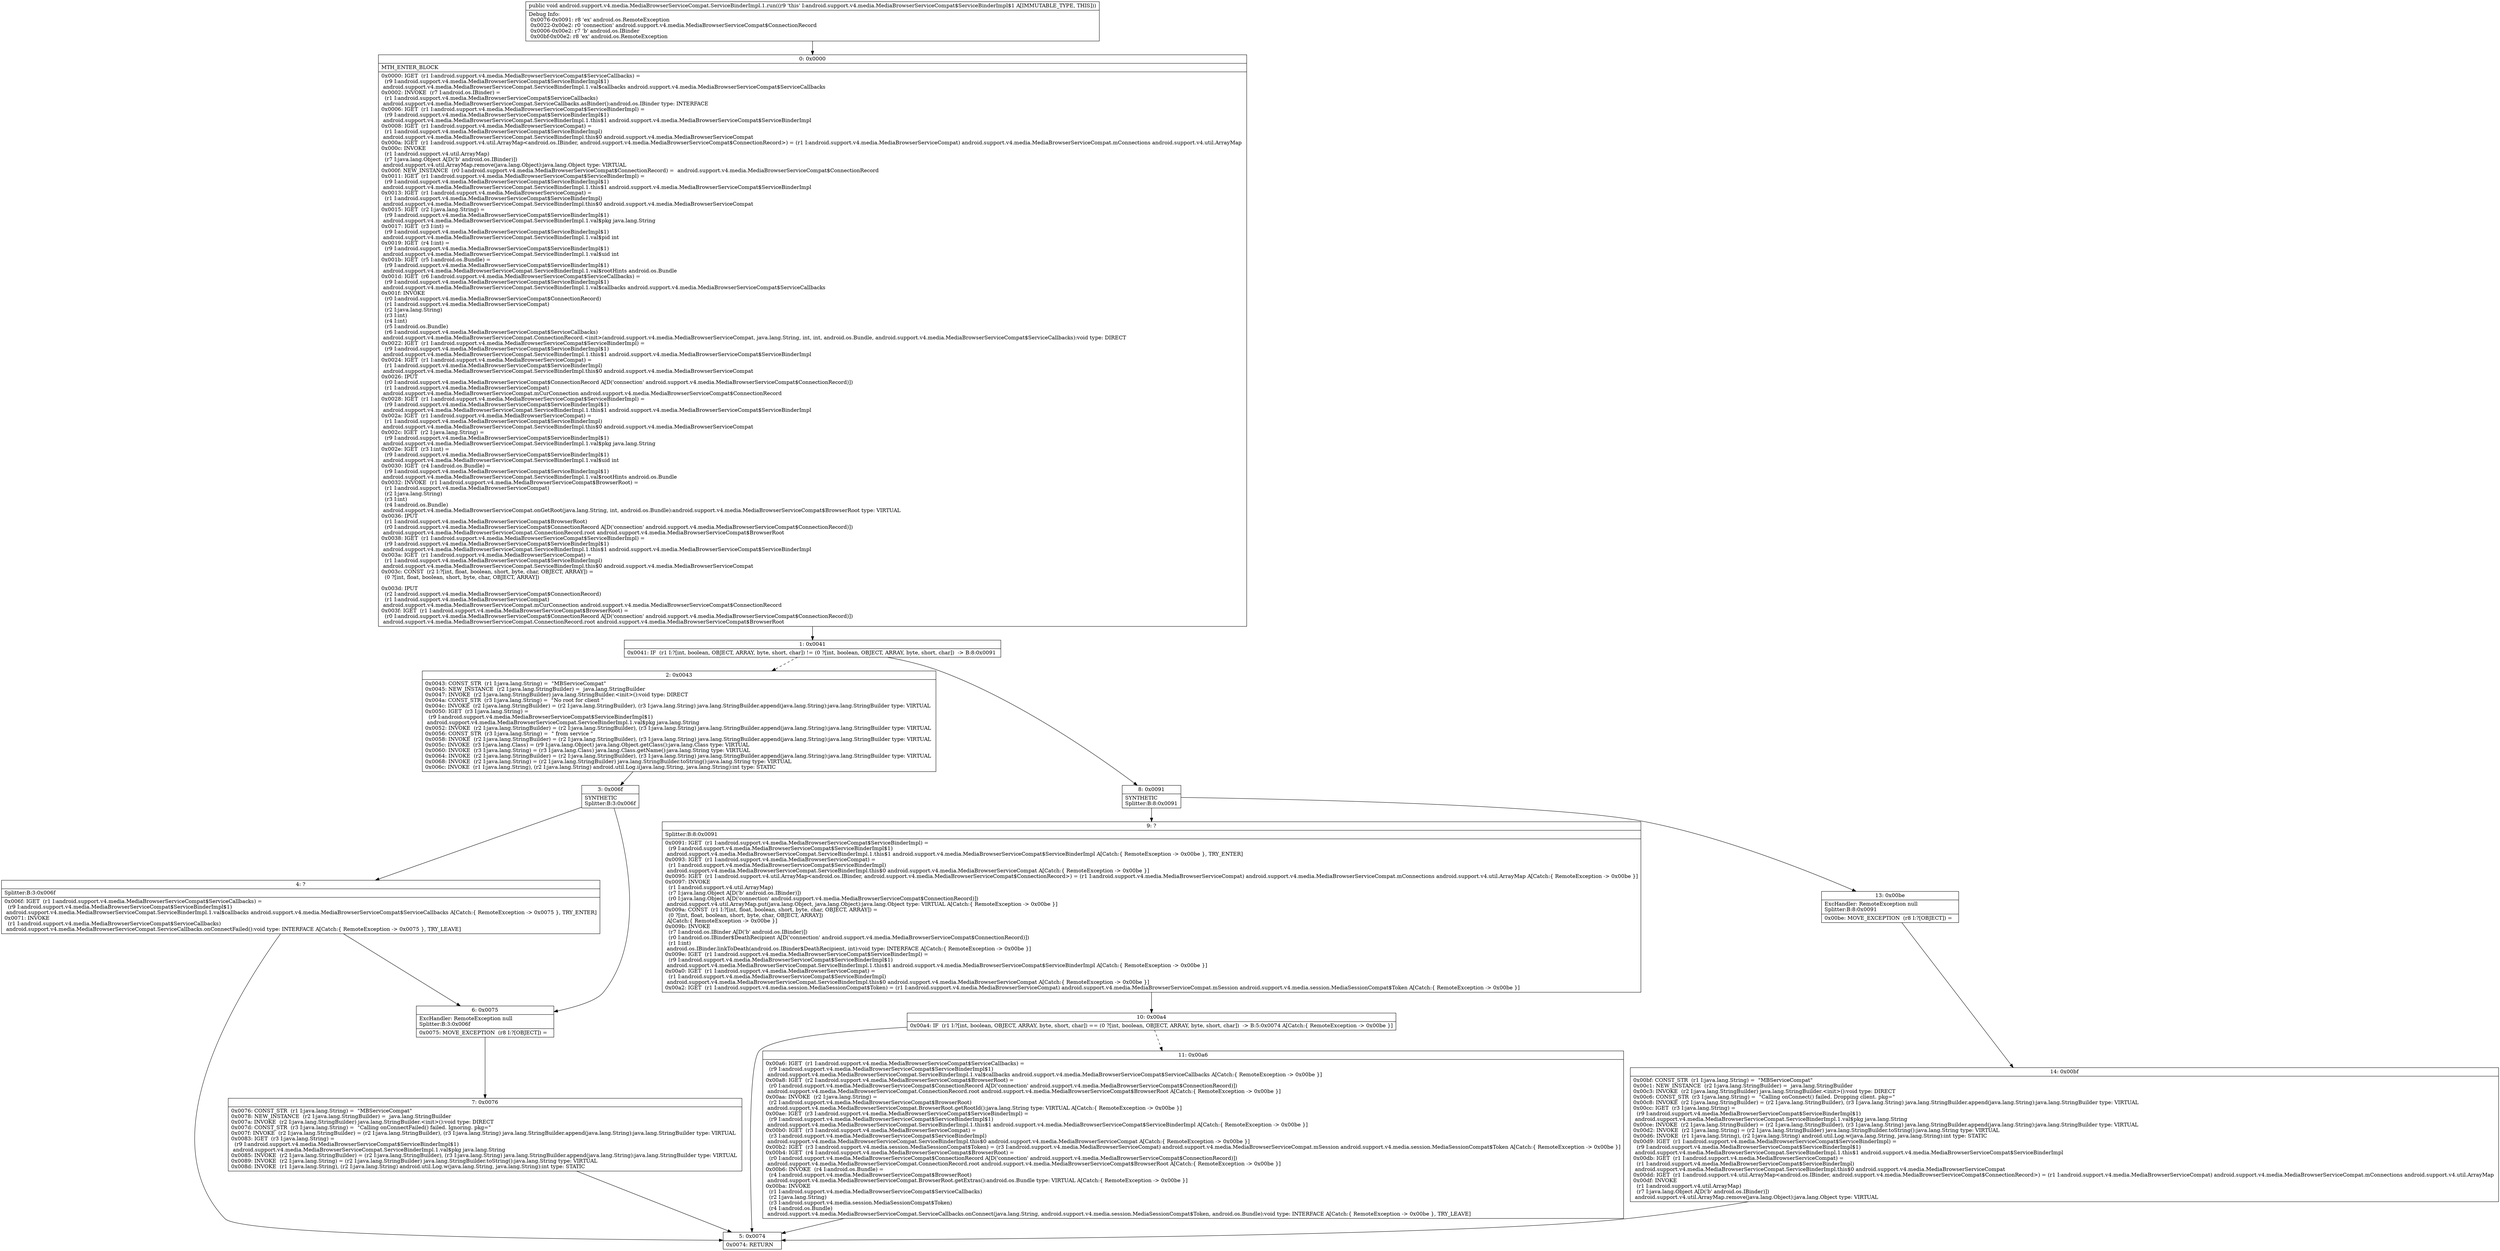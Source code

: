 digraph "CFG forandroid.support.v4.media.MediaBrowserServiceCompat.ServiceBinderImpl.1.run()V" {
Node_0 [shape=record,label="{0\:\ 0x0000|MTH_ENTER_BLOCK\l|0x0000: IGET  (r1 I:android.support.v4.media.MediaBrowserServiceCompat$ServiceCallbacks) = \l  (r9 I:android.support.v4.media.MediaBrowserServiceCompat$ServiceBinderImpl$1)\l android.support.v4.media.MediaBrowserServiceCompat.ServiceBinderImpl.1.val$callbacks android.support.v4.media.MediaBrowserServiceCompat$ServiceCallbacks \l0x0002: INVOKE  (r7 I:android.os.IBinder) = \l  (r1 I:android.support.v4.media.MediaBrowserServiceCompat$ServiceCallbacks)\l android.support.v4.media.MediaBrowserServiceCompat.ServiceCallbacks.asBinder():android.os.IBinder type: INTERFACE \l0x0006: IGET  (r1 I:android.support.v4.media.MediaBrowserServiceCompat$ServiceBinderImpl) = \l  (r9 I:android.support.v4.media.MediaBrowserServiceCompat$ServiceBinderImpl$1)\l android.support.v4.media.MediaBrowserServiceCompat.ServiceBinderImpl.1.this$1 android.support.v4.media.MediaBrowserServiceCompat$ServiceBinderImpl \l0x0008: IGET  (r1 I:android.support.v4.media.MediaBrowserServiceCompat) = \l  (r1 I:android.support.v4.media.MediaBrowserServiceCompat$ServiceBinderImpl)\l android.support.v4.media.MediaBrowserServiceCompat.ServiceBinderImpl.this$0 android.support.v4.media.MediaBrowserServiceCompat \l0x000a: IGET  (r1 I:android.support.v4.util.ArrayMap\<android.os.IBinder, android.support.v4.media.MediaBrowserServiceCompat$ConnectionRecord\>) = (r1 I:android.support.v4.media.MediaBrowserServiceCompat) android.support.v4.media.MediaBrowserServiceCompat.mConnections android.support.v4.util.ArrayMap \l0x000c: INVOKE  \l  (r1 I:android.support.v4.util.ArrayMap)\l  (r7 I:java.lang.Object A[D('b' android.os.IBinder)])\l android.support.v4.util.ArrayMap.remove(java.lang.Object):java.lang.Object type: VIRTUAL \l0x000f: NEW_INSTANCE  (r0 I:android.support.v4.media.MediaBrowserServiceCompat$ConnectionRecord) =  android.support.v4.media.MediaBrowserServiceCompat$ConnectionRecord \l0x0011: IGET  (r1 I:android.support.v4.media.MediaBrowserServiceCompat$ServiceBinderImpl) = \l  (r9 I:android.support.v4.media.MediaBrowserServiceCompat$ServiceBinderImpl$1)\l android.support.v4.media.MediaBrowserServiceCompat.ServiceBinderImpl.1.this$1 android.support.v4.media.MediaBrowserServiceCompat$ServiceBinderImpl \l0x0013: IGET  (r1 I:android.support.v4.media.MediaBrowserServiceCompat) = \l  (r1 I:android.support.v4.media.MediaBrowserServiceCompat$ServiceBinderImpl)\l android.support.v4.media.MediaBrowserServiceCompat.ServiceBinderImpl.this$0 android.support.v4.media.MediaBrowserServiceCompat \l0x0015: IGET  (r2 I:java.lang.String) = \l  (r9 I:android.support.v4.media.MediaBrowserServiceCompat$ServiceBinderImpl$1)\l android.support.v4.media.MediaBrowserServiceCompat.ServiceBinderImpl.1.val$pkg java.lang.String \l0x0017: IGET  (r3 I:int) = \l  (r9 I:android.support.v4.media.MediaBrowserServiceCompat$ServiceBinderImpl$1)\l android.support.v4.media.MediaBrowserServiceCompat.ServiceBinderImpl.1.val$pid int \l0x0019: IGET  (r4 I:int) = \l  (r9 I:android.support.v4.media.MediaBrowserServiceCompat$ServiceBinderImpl$1)\l android.support.v4.media.MediaBrowserServiceCompat.ServiceBinderImpl.1.val$uid int \l0x001b: IGET  (r5 I:android.os.Bundle) = \l  (r9 I:android.support.v4.media.MediaBrowserServiceCompat$ServiceBinderImpl$1)\l android.support.v4.media.MediaBrowserServiceCompat.ServiceBinderImpl.1.val$rootHints android.os.Bundle \l0x001d: IGET  (r6 I:android.support.v4.media.MediaBrowserServiceCompat$ServiceCallbacks) = \l  (r9 I:android.support.v4.media.MediaBrowserServiceCompat$ServiceBinderImpl$1)\l android.support.v4.media.MediaBrowserServiceCompat.ServiceBinderImpl.1.val$callbacks android.support.v4.media.MediaBrowserServiceCompat$ServiceCallbacks \l0x001f: INVOKE  \l  (r0 I:android.support.v4.media.MediaBrowserServiceCompat$ConnectionRecord)\l  (r1 I:android.support.v4.media.MediaBrowserServiceCompat)\l  (r2 I:java.lang.String)\l  (r3 I:int)\l  (r4 I:int)\l  (r5 I:android.os.Bundle)\l  (r6 I:android.support.v4.media.MediaBrowserServiceCompat$ServiceCallbacks)\l android.support.v4.media.MediaBrowserServiceCompat.ConnectionRecord.\<init\>(android.support.v4.media.MediaBrowserServiceCompat, java.lang.String, int, int, android.os.Bundle, android.support.v4.media.MediaBrowserServiceCompat$ServiceCallbacks):void type: DIRECT \l0x0022: IGET  (r1 I:android.support.v4.media.MediaBrowserServiceCompat$ServiceBinderImpl) = \l  (r9 I:android.support.v4.media.MediaBrowserServiceCompat$ServiceBinderImpl$1)\l android.support.v4.media.MediaBrowserServiceCompat.ServiceBinderImpl.1.this$1 android.support.v4.media.MediaBrowserServiceCompat$ServiceBinderImpl \l0x0024: IGET  (r1 I:android.support.v4.media.MediaBrowserServiceCompat) = \l  (r1 I:android.support.v4.media.MediaBrowserServiceCompat$ServiceBinderImpl)\l android.support.v4.media.MediaBrowserServiceCompat.ServiceBinderImpl.this$0 android.support.v4.media.MediaBrowserServiceCompat \l0x0026: IPUT  \l  (r0 I:android.support.v4.media.MediaBrowserServiceCompat$ConnectionRecord A[D('connection' android.support.v4.media.MediaBrowserServiceCompat$ConnectionRecord)])\l  (r1 I:android.support.v4.media.MediaBrowserServiceCompat)\l android.support.v4.media.MediaBrowserServiceCompat.mCurConnection android.support.v4.media.MediaBrowserServiceCompat$ConnectionRecord \l0x0028: IGET  (r1 I:android.support.v4.media.MediaBrowserServiceCompat$ServiceBinderImpl) = \l  (r9 I:android.support.v4.media.MediaBrowserServiceCompat$ServiceBinderImpl$1)\l android.support.v4.media.MediaBrowserServiceCompat.ServiceBinderImpl.1.this$1 android.support.v4.media.MediaBrowserServiceCompat$ServiceBinderImpl \l0x002a: IGET  (r1 I:android.support.v4.media.MediaBrowserServiceCompat) = \l  (r1 I:android.support.v4.media.MediaBrowserServiceCompat$ServiceBinderImpl)\l android.support.v4.media.MediaBrowserServiceCompat.ServiceBinderImpl.this$0 android.support.v4.media.MediaBrowserServiceCompat \l0x002c: IGET  (r2 I:java.lang.String) = \l  (r9 I:android.support.v4.media.MediaBrowserServiceCompat$ServiceBinderImpl$1)\l android.support.v4.media.MediaBrowserServiceCompat.ServiceBinderImpl.1.val$pkg java.lang.String \l0x002e: IGET  (r3 I:int) = \l  (r9 I:android.support.v4.media.MediaBrowserServiceCompat$ServiceBinderImpl$1)\l android.support.v4.media.MediaBrowserServiceCompat.ServiceBinderImpl.1.val$uid int \l0x0030: IGET  (r4 I:android.os.Bundle) = \l  (r9 I:android.support.v4.media.MediaBrowserServiceCompat$ServiceBinderImpl$1)\l android.support.v4.media.MediaBrowserServiceCompat.ServiceBinderImpl.1.val$rootHints android.os.Bundle \l0x0032: INVOKE  (r1 I:android.support.v4.media.MediaBrowserServiceCompat$BrowserRoot) = \l  (r1 I:android.support.v4.media.MediaBrowserServiceCompat)\l  (r2 I:java.lang.String)\l  (r3 I:int)\l  (r4 I:android.os.Bundle)\l android.support.v4.media.MediaBrowserServiceCompat.onGetRoot(java.lang.String, int, android.os.Bundle):android.support.v4.media.MediaBrowserServiceCompat$BrowserRoot type: VIRTUAL \l0x0036: IPUT  \l  (r1 I:android.support.v4.media.MediaBrowserServiceCompat$BrowserRoot)\l  (r0 I:android.support.v4.media.MediaBrowserServiceCompat$ConnectionRecord A[D('connection' android.support.v4.media.MediaBrowserServiceCompat$ConnectionRecord)])\l android.support.v4.media.MediaBrowserServiceCompat.ConnectionRecord.root android.support.v4.media.MediaBrowserServiceCompat$BrowserRoot \l0x0038: IGET  (r1 I:android.support.v4.media.MediaBrowserServiceCompat$ServiceBinderImpl) = \l  (r9 I:android.support.v4.media.MediaBrowserServiceCompat$ServiceBinderImpl$1)\l android.support.v4.media.MediaBrowserServiceCompat.ServiceBinderImpl.1.this$1 android.support.v4.media.MediaBrowserServiceCompat$ServiceBinderImpl \l0x003a: IGET  (r1 I:android.support.v4.media.MediaBrowserServiceCompat) = \l  (r1 I:android.support.v4.media.MediaBrowserServiceCompat$ServiceBinderImpl)\l android.support.v4.media.MediaBrowserServiceCompat.ServiceBinderImpl.this$0 android.support.v4.media.MediaBrowserServiceCompat \l0x003c: CONST  (r2 I:?[int, float, boolean, short, byte, char, OBJECT, ARRAY]) = \l  (0 ?[int, float, boolean, short, byte, char, OBJECT, ARRAY])\l \l0x003d: IPUT  \l  (r2 I:android.support.v4.media.MediaBrowserServiceCompat$ConnectionRecord)\l  (r1 I:android.support.v4.media.MediaBrowserServiceCompat)\l android.support.v4.media.MediaBrowserServiceCompat.mCurConnection android.support.v4.media.MediaBrowserServiceCompat$ConnectionRecord \l0x003f: IGET  (r1 I:android.support.v4.media.MediaBrowserServiceCompat$BrowserRoot) = \l  (r0 I:android.support.v4.media.MediaBrowserServiceCompat$ConnectionRecord A[D('connection' android.support.v4.media.MediaBrowserServiceCompat$ConnectionRecord)])\l android.support.v4.media.MediaBrowserServiceCompat.ConnectionRecord.root android.support.v4.media.MediaBrowserServiceCompat$BrowserRoot \l}"];
Node_1 [shape=record,label="{1\:\ 0x0041|0x0041: IF  (r1 I:?[int, boolean, OBJECT, ARRAY, byte, short, char]) != (0 ?[int, boolean, OBJECT, ARRAY, byte, short, char])  \-\> B:8:0x0091 \l}"];
Node_2 [shape=record,label="{2\:\ 0x0043|0x0043: CONST_STR  (r1 I:java.lang.String) =  \"MBServiceCompat\" \l0x0045: NEW_INSTANCE  (r2 I:java.lang.StringBuilder) =  java.lang.StringBuilder \l0x0047: INVOKE  (r2 I:java.lang.StringBuilder) java.lang.StringBuilder.\<init\>():void type: DIRECT \l0x004a: CONST_STR  (r3 I:java.lang.String) =  \"No root for client \" \l0x004c: INVOKE  (r2 I:java.lang.StringBuilder) = (r2 I:java.lang.StringBuilder), (r3 I:java.lang.String) java.lang.StringBuilder.append(java.lang.String):java.lang.StringBuilder type: VIRTUAL \l0x0050: IGET  (r3 I:java.lang.String) = \l  (r9 I:android.support.v4.media.MediaBrowserServiceCompat$ServiceBinderImpl$1)\l android.support.v4.media.MediaBrowserServiceCompat.ServiceBinderImpl.1.val$pkg java.lang.String \l0x0052: INVOKE  (r2 I:java.lang.StringBuilder) = (r2 I:java.lang.StringBuilder), (r3 I:java.lang.String) java.lang.StringBuilder.append(java.lang.String):java.lang.StringBuilder type: VIRTUAL \l0x0056: CONST_STR  (r3 I:java.lang.String) =  \" from service \" \l0x0058: INVOKE  (r2 I:java.lang.StringBuilder) = (r2 I:java.lang.StringBuilder), (r3 I:java.lang.String) java.lang.StringBuilder.append(java.lang.String):java.lang.StringBuilder type: VIRTUAL \l0x005c: INVOKE  (r3 I:java.lang.Class) = (r9 I:java.lang.Object) java.lang.Object.getClass():java.lang.Class type: VIRTUAL \l0x0060: INVOKE  (r3 I:java.lang.String) = (r3 I:java.lang.Class) java.lang.Class.getName():java.lang.String type: VIRTUAL \l0x0064: INVOKE  (r2 I:java.lang.StringBuilder) = (r2 I:java.lang.StringBuilder), (r3 I:java.lang.String) java.lang.StringBuilder.append(java.lang.String):java.lang.StringBuilder type: VIRTUAL \l0x0068: INVOKE  (r2 I:java.lang.String) = (r2 I:java.lang.StringBuilder) java.lang.StringBuilder.toString():java.lang.String type: VIRTUAL \l0x006c: INVOKE  (r1 I:java.lang.String), (r2 I:java.lang.String) android.util.Log.i(java.lang.String, java.lang.String):int type: STATIC \l}"];
Node_3 [shape=record,label="{3\:\ 0x006f|SYNTHETIC\lSplitter:B:3:0x006f\l}"];
Node_4 [shape=record,label="{4\:\ ?|Splitter:B:3:0x006f\l|0x006f: IGET  (r1 I:android.support.v4.media.MediaBrowserServiceCompat$ServiceCallbacks) = \l  (r9 I:android.support.v4.media.MediaBrowserServiceCompat$ServiceBinderImpl$1)\l android.support.v4.media.MediaBrowserServiceCompat.ServiceBinderImpl.1.val$callbacks android.support.v4.media.MediaBrowserServiceCompat$ServiceCallbacks A[Catch:\{ RemoteException \-\> 0x0075 \}, TRY_ENTER]\l0x0071: INVOKE  \l  (r1 I:android.support.v4.media.MediaBrowserServiceCompat$ServiceCallbacks)\l android.support.v4.media.MediaBrowserServiceCompat.ServiceCallbacks.onConnectFailed():void type: INTERFACE A[Catch:\{ RemoteException \-\> 0x0075 \}, TRY_LEAVE]\l}"];
Node_5 [shape=record,label="{5\:\ 0x0074|0x0074: RETURN   \l}"];
Node_6 [shape=record,label="{6\:\ 0x0075|ExcHandler: RemoteException null\lSplitter:B:3:0x006f\l|0x0075: MOVE_EXCEPTION  (r8 I:?[OBJECT]) =  \l}"];
Node_7 [shape=record,label="{7\:\ 0x0076|0x0076: CONST_STR  (r1 I:java.lang.String) =  \"MBServiceCompat\" \l0x0078: NEW_INSTANCE  (r2 I:java.lang.StringBuilder) =  java.lang.StringBuilder \l0x007a: INVOKE  (r2 I:java.lang.StringBuilder) java.lang.StringBuilder.\<init\>():void type: DIRECT \l0x007d: CONST_STR  (r3 I:java.lang.String) =  \"Calling onConnectFailed() failed. Ignoring. pkg=\" \l0x007f: INVOKE  (r2 I:java.lang.StringBuilder) = (r2 I:java.lang.StringBuilder), (r3 I:java.lang.String) java.lang.StringBuilder.append(java.lang.String):java.lang.StringBuilder type: VIRTUAL \l0x0083: IGET  (r3 I:java.lang.String) = \l  (r9 I:android.support.v4.media.MediaBrowserServiceCompat$ServiceBinderImpl$1)\l android.support.v4.media.MediaBrowserServiceCompat.ServiceBinderImpl.1.val$pkg java.lang.String \l0x0085: INVOKE  (r2 I:java.lang.StringBuilder) = (r2 I:java.lang.StringBuilder), (r3 I:java.lang.String) java.lang.StringBuilder.append(java.lang.String):java.lang.StringBuilder type: VIRTUAL \l0x0089: INVOKE  (r2 I:java.lang.String) = (r2 I:java.lang.StringBuilder) java.lang.StringBuilder.toString():java.lang.String type: VIRTUAL \l0x008d: INVOKE  (r1 I:java.lang.String), (r2 I:java.lang.String) android.util.Log.w(java.lang.String, java.lang.String):int type: STATIC \l}"];
Node_8 [shape=record,label="{8\:\ 0x0091|SYNTHETIC\lSplitter:B:8:0x0091\l}"];
Node_9 [shape=record,label="{9\:\ ?|Splitter:B:8:0x0091\l|0x0091: IGET  (r1 I:android.support.v4.media.MediaBrowserServiceCompat$ServiceBinderImpl) = \l  (r9 I:android.support.v4.media.MediaBrowserServiceCompat$ServiceBinderImpl$1)\l android.support.v4.media.MediaBrowserServiceCompat.ServiceBinderImpl.1.this$1 android.support.v4.media.MediaBrowserServiceCompat$ServiceBinderImpl A[Catch:\{ RemoteException \-\> 0x00be \}, TRY_ENTER]\l0x0093: IGET  (r1 I:android.support.v4.media.MediaBrowserServiceCompat) = \l  (r1 I:android.support.v4.media.MediaBrowserServiceCompat$ServiceBinderImpl)\l android.support.v4.media.MediaBrowserServiceCompat.ServiceBinderImpl.this$0 android.support.v4.media.MediaBrowserServiceCompat A[Catch:\{ RemoteException \-\> 0x00be \}]\l0x0095: IGET  (r1 I:android.support.v4.util.ArrayMap\<android.os.IBinder, android.support.v4.media.MediaBrowserServiceCompat$ConnectionRecord\>) = (r1 I:android.support.v4.media.MediaBrowserServiceCompat) android.support.v4.media.MediaBrowserServiceCompat.mConnections android.support.v4.util.ArrayMap A[Catch:\{ RemoteException \-\> 0x00be \}]\l0x0097: INVOKE  \l  (r1 I:android.support.v4.util.ArrayMap)\l  (r7 I:java.lang.Object A[D('b' android.os.IBinder)])\l  (r0 I:java.lang.Object A[D('connection' android.support.v4.media.MediaBrowserServiceCompat$ConnectionRecord)])\l android.support.v4.util.ArrayMap.put(java.lang.Object, java.lang.Object):java.lang.Object type: VIRTUAL A[Catch:\{ RemoteException \-\> 0x00be \}]\l0x009a: CONST  (r1 I:?[int, float, boolean, short, byte, char, OBJECT, ARRAY]) = \l  (0 ?[int, float, boolean, short, byte, char, OBJECT, ARRAY])\l A[Catch:\{ RemoteException \-\> 0x00be \}]\l0x009b: INVOKE  \l  (r7 I:android.os.IBinder A[D('b' android.os.IBinder)])\l  (r0 I:android.os.IBinder$DeathRecipient A[D('connection' android.support.v4.media.MediaBrowserServiceCompat$ConnectionRecord)])\l  (r1 I:int)\l android.os.IBinder.linkToDeath(android.os.IBinder$DeathRecipient, int):void type: INTERFACE A[Catch:\{ RemoteException \-\> 0x00be \}]\l0x009e: IGET  (r1 I:android.support.v4.media.MediaBrowserServiceCompat$ServiceBinderImpl) = \l  (r9 I:android.support.v4.media.MediaBrowserServiceCompat$ServiceBinderImpl$1)\l android.support.v4.media.MediaBrowserServiceCompat.ServiceBinderImpl.1.this$1 android.support.v4.media.MediaBrowserServiceCompat$ServiceBinderImpl A[Catch:\{ RemoteException \-\> 0x00be \}]\l0x00a0: IGET  (r1 I:android.support.v4.media.MediaBrowserServiceCompat) = \l  (r1 I:android.support.v4.media.MediaBrowserServiceCompat$ServiceBinderImpl)\l android.support.v4.media.MediaBrowserServiceCompat.ServiceBinderImpl.this$0 android.support.v4.media.MediaBrowserServiceCompat A[Catch:\{ RemoteException \-\> 0x00be \}]\l0x00a2: IGET  (r1 I:android.support.v4.media.session.MediaSessionCompat$Token) = (r1 I:android.support.v4.media.MediaBrowserServiceCompat) android.support.v4.media.MediaBrowserServiceCompat.mSession android.support.v4.media.session.MediaSessionCompat$Token A[Catch:\{ RemoteException \-\> 0x00be \}]\l}"];
Node_10 [shape=record,label="{10\:\ 0x00a4|0x00a4: IF  (r1 I:?[int, boolean, OBJECT, ARRAY, byte, short, char]) == (0 ?[int, boolean, OBJECT, ARRAY, byte, short, char])  \-\> B:5:0x0074 A[Catch:\{ RemoteException \-\> 0x00be \}]\l}"];
Node_11 [shape=record,label="{11\:\ 0x00a6|0x00a6: IGET  (r1 I:android.support.v4.media.MediaBrowserServiceCompat$ServiceCallbacks) = \l  (r9 I:android.support.v4.media.MediaBrowserServiceCompat$ServiceBinderImpl$1)\l android.support.v4.media.MediaBrowserServiceCompat.ServiceBinderImpl.1.val$callbacks android.support.v4.media.MediaBrowserServiceCompat$ServiceCallbacks A[Catch:\{ RemoteException \-\> 0x00be \}]\l0x00a8: IGET  (r2 I:android.support.v4.media.MediaBrowserServiceCompat$BrowserRoot) = \l  (r0 I:android.support.v4.media.MediaBrowserServiceCompat$ConnectionRecord A[D('connection' android.support.v4.media.MediaBrowserServiceCompat$ConnectionRecord)])\l android.support.v4.media.MediaBrowserServiceCompat.ConnectionRecord.root android.support.v4.media.MediaBrowserServiceCompat$BrowserRoot A[Catch:\{ RemoteException \-\> 0x00be \}]\l0x00aa: INVOKE  (r2 I:java.lang.String) = \l  (r2 I:android.support.v4.media.MediaBrowserServiceCompat$BrowserRoot)\l android.support.v4.media.MediaBrowserServiceCompat.BrowserRoot.getRootId():java.lang.String type: VIRTUAL A[Catch:\{ RemoteException \-\> 0x00be \}]\l0x00ae: IGET  (r3 I:android.support.v4.media.MediaBrowserServiceCompat$ServiceBinderImpl) = \l  (r9 I:android.support.v4.media.MediaBrowserServiceCompat$ServiceBinderImpl$1)\l android.support.v4.media.MediaBrowserServiceCompat.ServiceBinderImpl.1.this$1 android.support.v4.media.MediaBrowserServiceCompat$ServiceBinderImpl A[Catch:\{ RemoteException \-\> 0x00be \}]\l0x00b0: IGET  (r3 I:android.support.v4.media.MediaBrowserServiceCompat) = \l  (r3 I:android.support.v4.media.MediaBrowserServiceCompat$ServiceBinderImpl)\l android.support.v4.media.MediaBrowserServiceCompat.ServiceBinderImpl.this$0 android.support.v4.media.MediaBrowserServiceCompat A[Catch:\{ RemoteException \-\> 0x00be \}]\l0x00b2: IGET  (r3 I:android.support.v4.media.session.MediaSessionCompat$Token) = (r3 I:android.support.v4.media.MediaBrowserServiceCompat) android.support.v4.media.MediaBrowserServiceCompat.mSession android.support.v4.media.session.MediaSessionCompat$Token A[Catch:\{ RemoteException \-\> 0x00be \}]\l0x00b4: IGET  (r4 I:android.support.v4.media.MediaBrowserServiceCompat$BrowserRoot) = \l  (r0 I:android.support.v4.media.MediaBrowserServiceCompat$ConnectionRecord A[D('connection' android.support.v4.media.MediaBrowserServiceCompat$ConnectionRecord)])\l android.support.v4.media.MediaBrowserServiceCompat.ConnectionRecord.root android.support.v4.media.MediaBrowserServiceCompat$BrowserRoot A[Catch:\{ RemoteException \-\> 0x00be \}]\l0x00b6: INVOKE  (r4 I:android.os.Bundle) = \l  (r4 I:android.support.v4.media.MediaBrowserServiceCompat$BrowserRoot)\l android.support.v4.media.MediaBrowserServiceCompat.BrowserRoot.getExtras():android.os.Bundle type: VIRTUAL A[Catch:\{ RemoteException \-\> 0x00be \}]\l0x00ba: INVOKE  \l  (r1 I:android.support.v4.media.MediaBrowserServiceCompat$ServiceCallbacks)\l  (r2 I:java.lang.String)\l  (r3 I:android.support.v4.media.session.MediaSessionCompat$Token)\l  (r4 I:android.os.Bundle)\l android.support.v4.media.MediaBrowserServiceCompat.ServiceCallbacks.onConnect(java.lang.String, android.support.v4.media.session.MediaSessionCompat$Token, android.os.Bundle):void type: INTERFACE A[Catch:\{ RemoteException \-\> 0x00be \}, TRY_LEAVE]\l}"];
Node_13 [shape=record,label="{13\:\ 0x00be|ExcHandler: RemoteException null\lSplitter:B:8:0x0091\l|0x00be: MOVE_EXCEPTION  (r8 I:?[OBJECT]) =  \l}"];
Node_14 [shape=record,label="{14\:\ 0x00bf|0x00bf: CONST_STR  (r1 I:java.lang.String) =  \"MBServiceCompat\" \l0x00c1: NEW_INSTANCE  (r2 I:java.lang.StringBuilder) =  java.lang.StringBuilder \l0x00c3: INVOKE  (r2 I:java.lang.StringBuilder) java.lang.StringBuilder.\<init\>():void type: DIRECT \l0x00c6: CONST_STR  (r3 I:java.lang.String) =  \"Calling onConnect() failed. Dropping client. pkg=\" \l0x00c8: INVOKE  (r2 I:java.lang.StringBuilder) = (r2 I:java.lang.StringBuilder), (r3 I:java.lang.String) java.lang.StringBuilder.append(java.lang.String):java.lang.StringBuilder type: VIRTUAL \l0x00cc: IGET  (r3 I:java.lang.String) = \l  (r9 I:android.support.v4.media.MediaBrowserServiceCompat$ServiceBinderImpl$1)\l android.support.v4.media.MediaBrowserServiceCompat.ServiceBinderImpl.1.val$pkg java.lang.String \l0x00ce: INVOKE  (r2 I:java.lang.StringBuilder) = (r2 I:java.lang.StringBuilder), (r3 I:java.lang.String) java.lang.StringBuilder.append(java.lang.String):java.lang.StringBuilder type: VIRTUAL \l0x00d2: INVOKE  (r2 I:java.lang.String) = (r2 I:java.lang.StringBuilder) java.lang.StringBuilder.toString():java.lang.String type: VIRTUAL \l0x00d6: INVOKE  (r1 I:java.lang.String), (r2 I:java.lang.String) android.util.Log.w(java.lang.String, java.lang.String):int type: STATIC \l0x00d9: IGET  (r1 I:android.support.v4.media.MediaBrowserServiceCompat$ServiceBinderImpl) = \l  (r9 I:android.support.v4.media.MediaBrowserServiceCompat$ServiceBinderImpl$1)\l android.support.v4.media.MediaBrowserServiceCompat.ServiceBinderImpl.1.this$1 android.support.v4.media.MediaBrowserServiceCompat$ServiceBinderImpl \l0x00db: IGET  (r1 I:android.support.v4.media.MediaBrowserServiceCompat) = \l  (r1 I:android.support.v4.media.MediaBrowserServiceCompat$ServiceBinderImpl)\l android.support.v4.media.MediaBrowserServiceCompat.ServiceBinderImpl.this$0 android.support.v4.media.MediaBrowserServiceCompat \l0x00dd: IGET  (r1 I:android.support.v4.util.ArrayMap\<android.os.IBinder, android.support.v4.media.MediaBrowserServiceCompat$ConnectionRecord\>) = (r1 I:android.support.v4.media.MediaBrowserServiceCompat) android.support.v4.media.MediaBrowserServiceCompat.mConnections android.support.v4.util.ArrayMap \l0x00df: INVOKE  \l  (r1 I:android.support.v4.util.ArrayMap)\l  (r7 I:java.lang.Object A[D('b' android.os.IBinder)])\l android.support.v4.util.ArrayMap.remove(java.lang.Object):java.lang.Object type: VIRTUAL \l}"];
MethodNode[shape=record,label="{public void android.support.v4.media.MediaBrowserServiceCompat.ServiceBinderImpl.1.run((r9 'this' I:android.support.v4.media.MediaBrowserServiceCompat$ServiceBinderImpl$1 A[IMMUTABLE_TYPE, THIS]))  | Debug Info:\l  0x0076\-0x0091: r8 'ex' android.os.RemoteException\l  0x0022\-0x00e2: r0 'connection' android.support.v4.media.MediaBrowserServiceCompat$ConnectionRecord\l  0x0006\-0x00e2: r7 'b' android.os.IBinder\l  0x00bf\-0x00e2: r8 'ex' android.os.RemoteException\l}"];
MethodNode -> Node_0;
Node_0 -> Node_1;
Node_1 -> Node_2[style=dashed];
Node_1 -> Node_8;
Node_2 -> Node_3;
Node_3 -> Node_4;
Node_3 -> Node_6;
Node_4 -> Node_5;
Node_4 -> Node_6;
Node_6 -> Node_7;
Node_7 -> Node_5;
Node_8 -> Node_9;
Node_8 -> Node_13;
Node_9 -> Node_10;
Node_10 -> Node_5;
Node_10 -> Node_11[style=dashed];
Node_11 -> Node_5;
Node_13 -> Node_14;
Node_14 -> Node_5;
}

